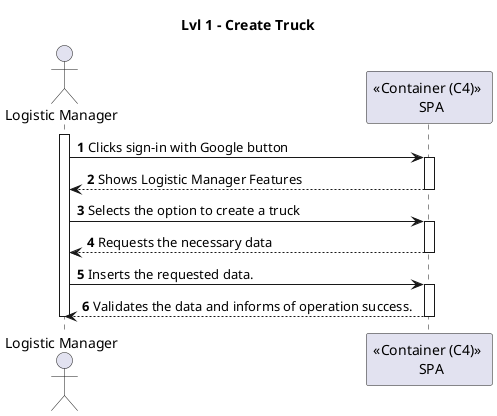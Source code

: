 @startuml US

title Lvl 1 - Create Truck

autonumber

actor "Logistic Manager" as LM
participant "<< Container (C4) >> \n SPA" as S

activate LM
LM -> S : Clicks sign-in with Google button
activate S
S --> LM : Shows Logistic Manager Features
deactivate S
LM -> S : Selects the option to create a truck
activate S
S --> LM : Requests the necessary data
deactivate S

LM -> S : Inserts the requested data.
activate S
S --> LM : Validates the data and informs of operation success.
deactivate S

deactivate LM

@enduml
